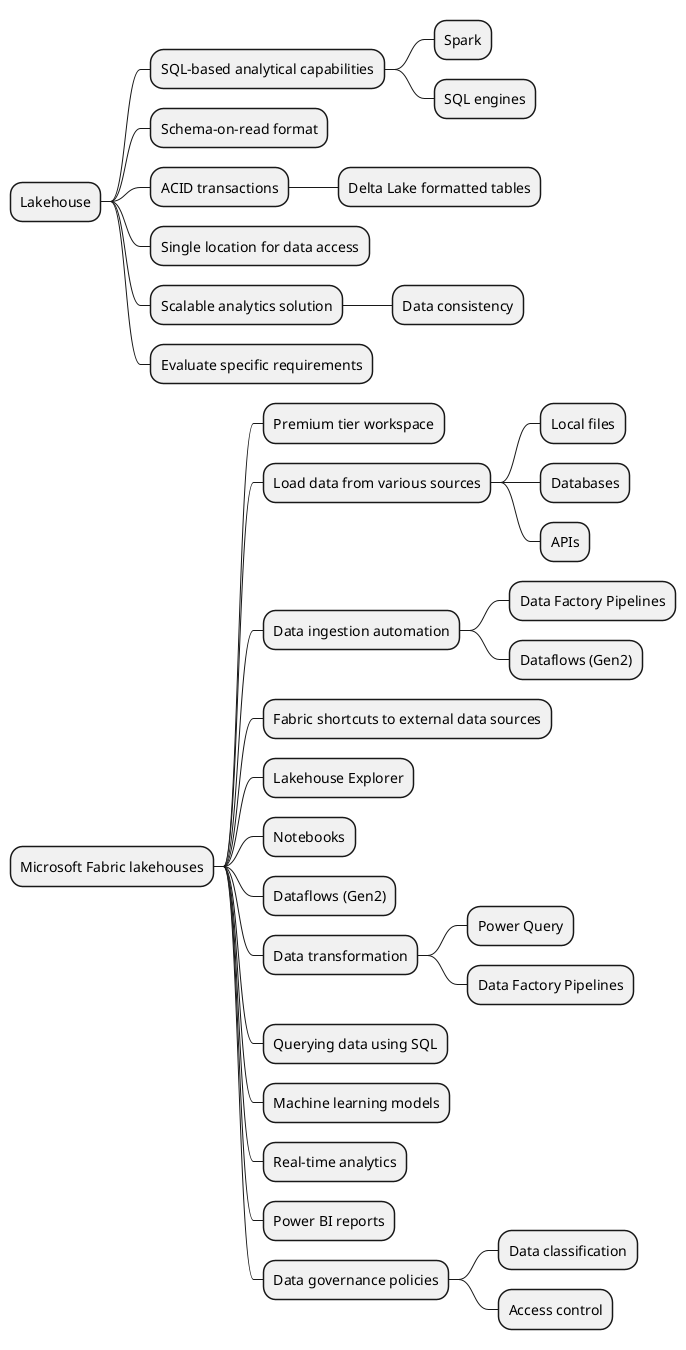 @startmindmap
* Lakehouse
** SQL-based analytical capabilities
*** Spark
*** SQL engines
** Schema-on-read format
** ACID transactions
*** Delta Lake formatted tables
** Single location for data access
** Scalable analytics solution
*** Data consistency
** Evaluate specific requirements
* Microsoft Fabric lakehouses
** Premium tier workspace
** Load data from various sources
*** Local files
*** Databases
*** APIs
** Data ingestion automation
*** Data Factory Pipelines
*** Dataflows (Gen2)
** Fabric shortcuts to external data sources
** Lakehouse Explorer
** Notebooks
** Dataflows (Gen2)
** Data transformation
*** Power Query
*** Data Factory Pipelines
** Querying data using SQL
** Machine learning models
** Real-time analytics
** Power BI reports
** Data governance policies
*** Data classification
*** Access control
@endmindmap